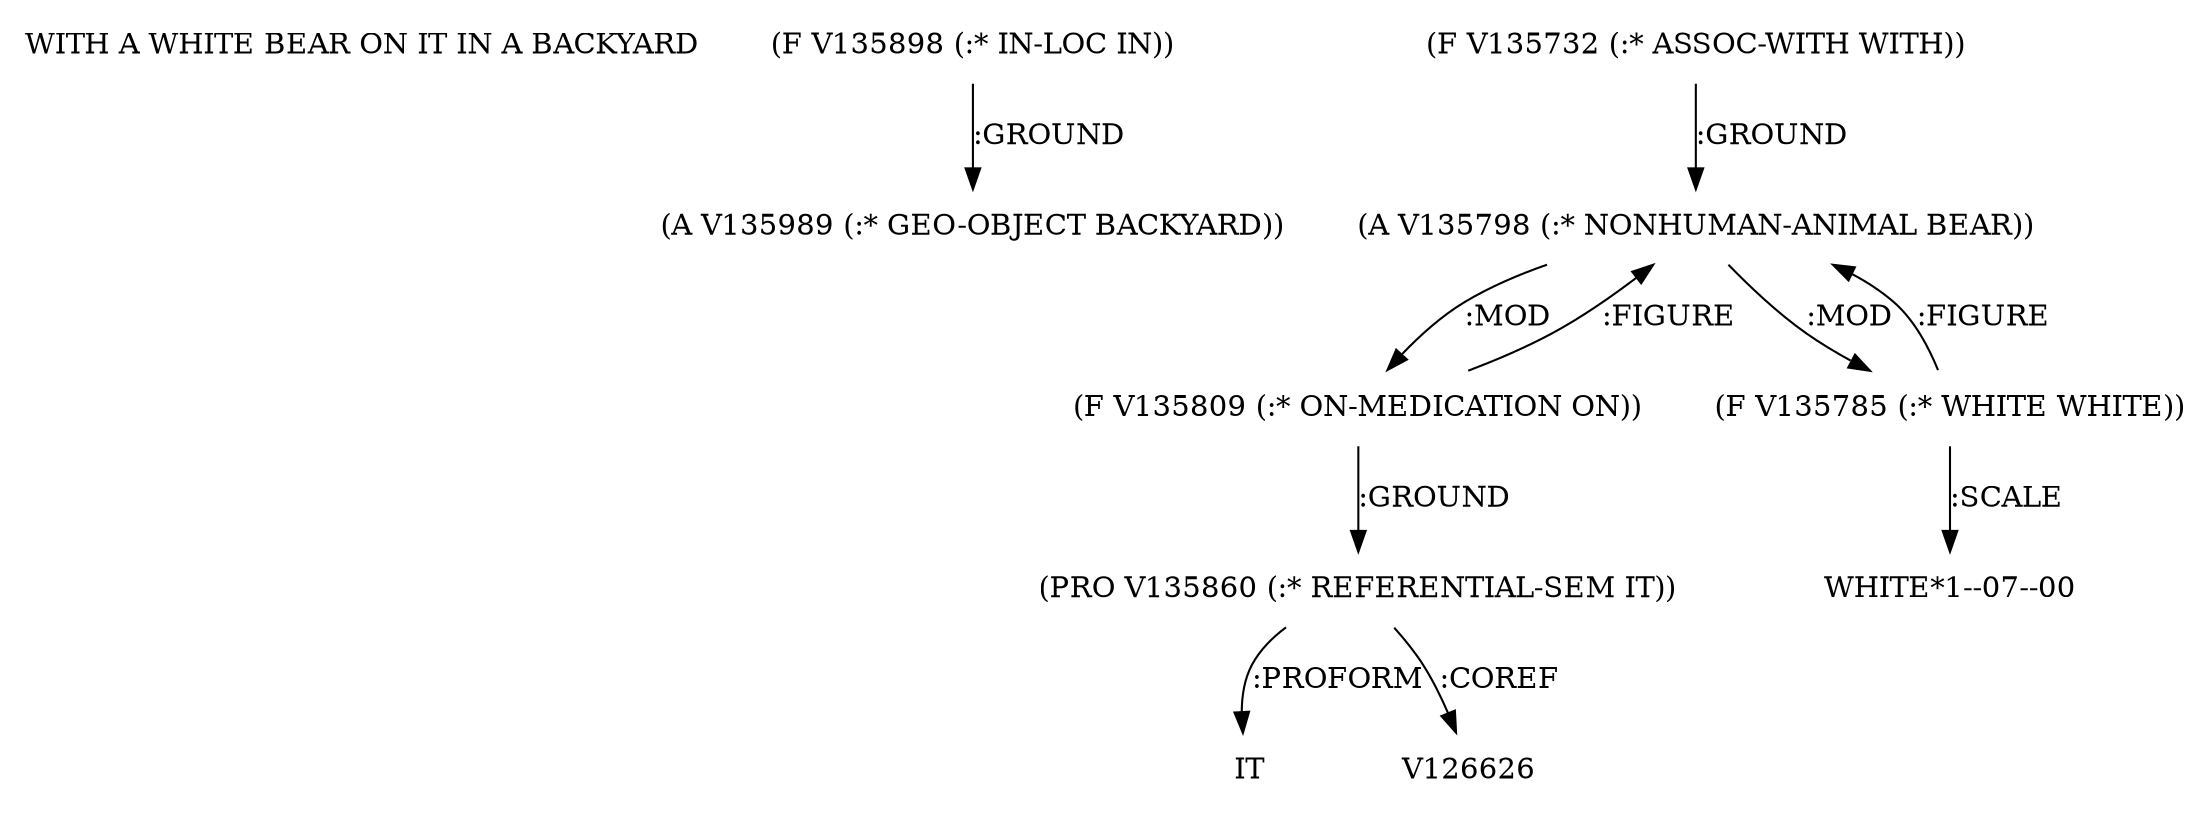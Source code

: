 digraph Terms {
  node [shape=none]
  "WITH A WHITE BEAR ON IT IN A BACKYARD"
  "V135898" [label="(F V135898 (:* IN-LOC IN))"]
  "V135898" -> "V135989" [label=":GROUND"]
  "V135989" [label="(A V135989 (:* GEO-OBJECT BACKYARD))"]
  "V135732" [label="(F V135732 (:* ASSOC-WITH WITH))"]
  "V135732" -> "V135798" [label=":GROUND"]
  "V135798" [label="(A V135798 (:* NONHUMAN-ANIMAL BEAR))"]
  "V135798" -> "V135809" [label=":MOD"]
  "V135798" -> "V135785" [label=":MOD"]
  "V135785" [label="(F V135785 (:* WHITE WHITE))"]
  "V135785" -> "V135798" [label=":FIGURE"]
  "V135785" -> "NT137516" [label=":SCALE"]
  "NT137516" [label="WHITE*1--07--00"]
  "V135809" [label="(F V135809 (:* ON-MEDICATION ON))"]
  "V135809" -> "V135860" [label=":GROUND"]
  "V135809" -> "V135798" [label=":FIGURE"]
  "V135860" [label="(PRO V135860 (:* REFERENTIAL-SEM IT))"]
  "V135860" -> "NT137517" [label=":PROFORM"]
  "NT137517" [label="IT"]
  "V135860" -> "V126626" [label=":COREF"]
}
